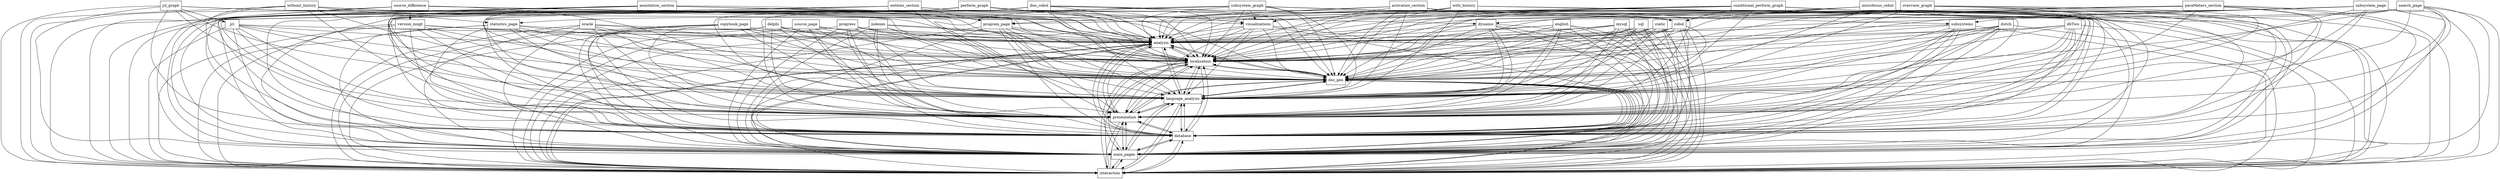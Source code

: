 digraph{
graph [rankdir=TB];
node [shape=box];
edge [arrowhead=normal];
0[label="dynamic",]
1[label="progress",]
2[label="without_history",]
3[label="subsystems",]
4[label="statistics_page",]
5[label="entities_section",]
6[label="program_page",]
7[label="version_mngt",]
8[label="copybook_page",]
9[label="perform_graph",]
10[label="analysis",]
11[label="oracle",]
12[label="source_difference",]
13[label="annotation_section",]
14[label="search_page",]
15[label="dutch",]
16[label="jcl",]
17[label="dbTwo",]
18[label="visualizations",]
19[label="cobol",]
20[label="conditional_perform_graph",]
21[label="static",]
22[label="localization",]
23[label="delphi",]
24[label="overview_graph",]
25[label="source_page",]
26[label="indexes",]
27[label="interaction",]
28[label="main_pages",]
29[label="database",]
30[label="activation_section",]
31[label="with_history",]
32[label="jcl_graph",]
33[label="sql",]
34[label="presentation",]
35[label="ibm_cobol",]
36[label="microfocus_cobol",]
37[label="paraMeters_section",]
38[label="language_analysis",]
39[label="subsystem_graph",]
40[label="english",]
41[label="doc_gen",]
42[label="subsystem_page",]
43[label="mysql",]
0->10[label="",]
0->22[label="",]
0->27[label="",]
0->28[label="",]
0->29[label="",]
0->34[label="",]
0->38[label="",]
0->41[label="",]
1->10[label="",]
1->22[label="",]
1->27[label="",]
1->28[label="",]
1->29[label="",]
1->34[label="",]
1->38[label="",]
1->41[label="",]
2->4[label="",]
2->10[label="",]
2->22[label="",]
2->27[label="",]
2->28[label="",]
2->29[label="",]
2->34[label="",]
2->38[label="",]
2->41[label="",]
3->10[label="",]
3->22[label="",]
3->27[label="",]
3->28[label="",]
3->29[label="",]
3->34[label="",]
3->38[label="",]
3->41[label="",]
4->10[label="",]
4->22[label="",]
4->27[label="",]
4->28[label="",]
4->29[label="",]
4->34[label="",]
4->38[label="",]
4->41[label="",]
5->6[label="",]
5->10[label="",]
5->22[label="",]
5->27[label="",]
5->28[label="",]
5->29[label="",]
5->34[label="",]
5->38[label="",]
5->41[label="",]
6->10[label="",]
6->22[label="",]
6->27[label="",]
6->28[label="",]
6->29[label="",]
6->34[label="",]
6->38[label="",]
6->41[label="",]
7->10[label="",]
7->22[label="",]
7->27[label="",]
7->28[label="",]
7->29[label="",]
7->34[label="",]
7->38[label="",]
7->41[label="",]
8->10[label="",]
8->22[label="",]
8->27[label="",]
8->28[label="",]
8->29[label="",]
8->34[label="",]
8->38[label="",]
8->41[label="",]
9->10[label="",]
9->18[label="",]
9->19[label="",]
9->22[label="",]
9->27[label="",]
9->28[label="",]
9->29[label="",]
9->34[label="",]
9->38[label="",]
9->41[label="",]
10->22[label="",]
10->27[label="",]
10->28[label="",]
10->29[label="",]
10->34[label="",]
10->38[label="",]
10->41[label="",]
11->10[label="",]
11->22[label="",]
11->27[label="",]
11->28[label="",]
11->29[label="",]
11->34[label="",]
11->38[label="",]
11->41[label="",]
12->7[label="",]
12->10[label="",]
12->22[label="",]
12->27[label="",]
12->28[label="",]
12->29[label="",]
12->34[label="",]
12->38[label="",]
12->41[label="",]
13->0[label="",]
13->6[label="",]
13->10[label="",]
13->22[label="",]
13->27[label="",]
13->28[label="",]
13->29[label="",]
13->34[label="",]
13->38[label="",]
13->41[label="",]
14->0[label="",]
14->10[label="",]
14->22[label="",]
14->27[label="",]
14->28[label="",]
14->29[label="",]
14->34[label="",]
14->38[label="",]
14->41[label="",]
15->10[label="",]
15->22[label="",]
15->27[label="",]
15->28[label="",]
15->29[label="",]
15->34[label="",]
15->38[label="",]
15->41[label="",]
16->10[label="",]
16->22[label="",]
16->27[label="",]
16->28[label="",]
16->29[label="",]
16->34[label="",]
16->38[label="",]
16->41[label="",]
17->10[label="",]
17->22[label="",]
17->27[label="",]
17->28[label="",]
17->29[label="",]
17->34[label="",]
17->38[label="",]
17->41[label="",]
18->10[label="",]
18->22[label="",]
18->27[label="",]
18->28[label="",]
18->29[label="",]
18->34[label="",]
18->38[label="",]
18->41[label="",]
19->10[label="",]
19->22[label="",]
19->27[label="",]
19->28[label="",]
19->29[label="",]
19->34[label="",]
19->38[label="",]
19->41[label="",]
20->10[label="",]
20->18[label="",]
20->19[label="",]
20->22[label="",]
20->27[label="",]
20->28[label="",]
20->29[label="",]
20->34[label="",]
20->38[label="",]
20->41[label="",]
21->10[label="",]
21->22[label="",]
21->27[label="",]
21->28[label="",]
21->29[label="",]
21->34[label="",]
21->38[label="",]
21->41[label="",]
22->10[label="",]
22->27[label="",]
22->28[label="",]
22->29[label="",]
22->34[label="",]
22->38[label="",]
22->41[label="",]
23->10[label="",]
23->22[label="",]
23->27[label="",]
23->28[label="",]
23->29[label="",]
23->34[label="",]
23->38[label="",]
23->41[label="",]
24->10[label="",]
24->18[label="",]
24->22[label="",]
24->27[label="",]
24->28[label="",]
24->29[label="",]
24->34[label="",]
24->38[label="",]
24->41[label="",]
25->10[label="",]
25->22[label="",]
25->27[label="",]
25->28[label="",]
25->29[label="",]
25->34[label="",]
25->38[label="",]
25->41[label="",]
26->10[label="",]
26->22[label="",]
26->27[label="",]
26->28[label="",]
26->29[label="",]
26->34[label="",]
26->38[label="",]
26->41[label="",]
27->10[label="",]
27->22[label="",]
27->28[label="",]
27->29[label="",]
27->34[label="",]
27->38[label="",]
27->41[label="",]
28->10[label="",]
28->22[label="",]
28->27[label="",]
28->29[label="",]
28->34[label="",]
28->38[label="",]
28->41[label="",]
29->10[label="",]
29->22[label="",]
29->27[label="",]
29->28[label="",]
29->34[label="",]
29->38[label="",]
29->41[label="",]
30->6[label="",]
30->10[label="",]
30->22[label="",]
30->27[label="",]
30->28[label="",]
30->29[label="",]
30->34[label="",]
30->38[label="",]
30->41[label="",]
31->4[label="",]
31->10[label="",]
31->22[label="",]
31->27[label="",]
31->28[label="",]
31->29[label="",]
31->34[label="",]
31->38[label="",]
31->41[label="",]
32->10[label="",]
32->16[label="",]
32->18[label="",]
32->22[label="",]
32->27[label="",]
32->28[label="",]
32->29[label="",]
32->34[label="",]
32->38[label="",]
32->41[label="",]
33->10[label="",]
33->22[label="",]
33->27[label="",]
33->28[label="",]
33->29[label="",]
33->34[label="",]
33->38[label="",]
33->41[label="",]
34->10[label="",]
34->22[label="",]
34->27[label="",]
34->28[label="",]
34->29[label="",]
34->38[label="",]
34->41[label="",]
35->10[label="",]
35->19[label="",]
35->22[label="",]
35->27[label="",]
35->28[label="",]
35->29[label="",]
35->34[label="",]
35->38[label="",]
35->41[label="",]
36->10[label="",]
36->19[label="",]
36->22[label="",]
36->27[label="",]
36->28[label="",]
36->29[label="",]
36->34[label="",]
36->38[label="",]
36->41[label="",]
37->6[label="",]
37->10[label="",]
37->22[label="",]
37->27[label="",]
37->28[label="",]
37->29[label="",]
37->34[label="",]
37->38[label="",]
37->41[label="",]
38->10[label="",]
38->22[label="",]
38->27[label="",]
38->28[label="",]
38->29[label="",]
38->34[label="",]
38->41[label="",]
39->3[label="",]
39->10[label="",]
39->18[label="",]
39->22[label="",]
39->27[label="",]
39->28[label="",]
39->29[label="",]
39->34[label="",]
39->38[label="",]
39->41[label="",]
40->10[label="",]
40->22[label="",]
40->27[label="",]
40->28[label="",]
40->29[label="",]
40->34[label="",]
40->38[label="",]
40->41[label="",]
41->10[label="",]
41->22[label="",]
41->27[label="",]
41->28[label="",]
41->29[label="",]
41->34[label="",]
41->38[label="",]
42->3[label="",]
42->10[label="",]
42->22[label="",]
42->27[label="",]
42->28[label="",]
42->29[label="",]
42->34[label="",]
42->38[label="",]
42->41[label="",]
43->10[label="",]
43->22[label="",]
43->27[label="",]
43->28[label="",]
43->29[label="",]
43->34[label="",]
43->38[label="",]
43->41[label="",]
}
